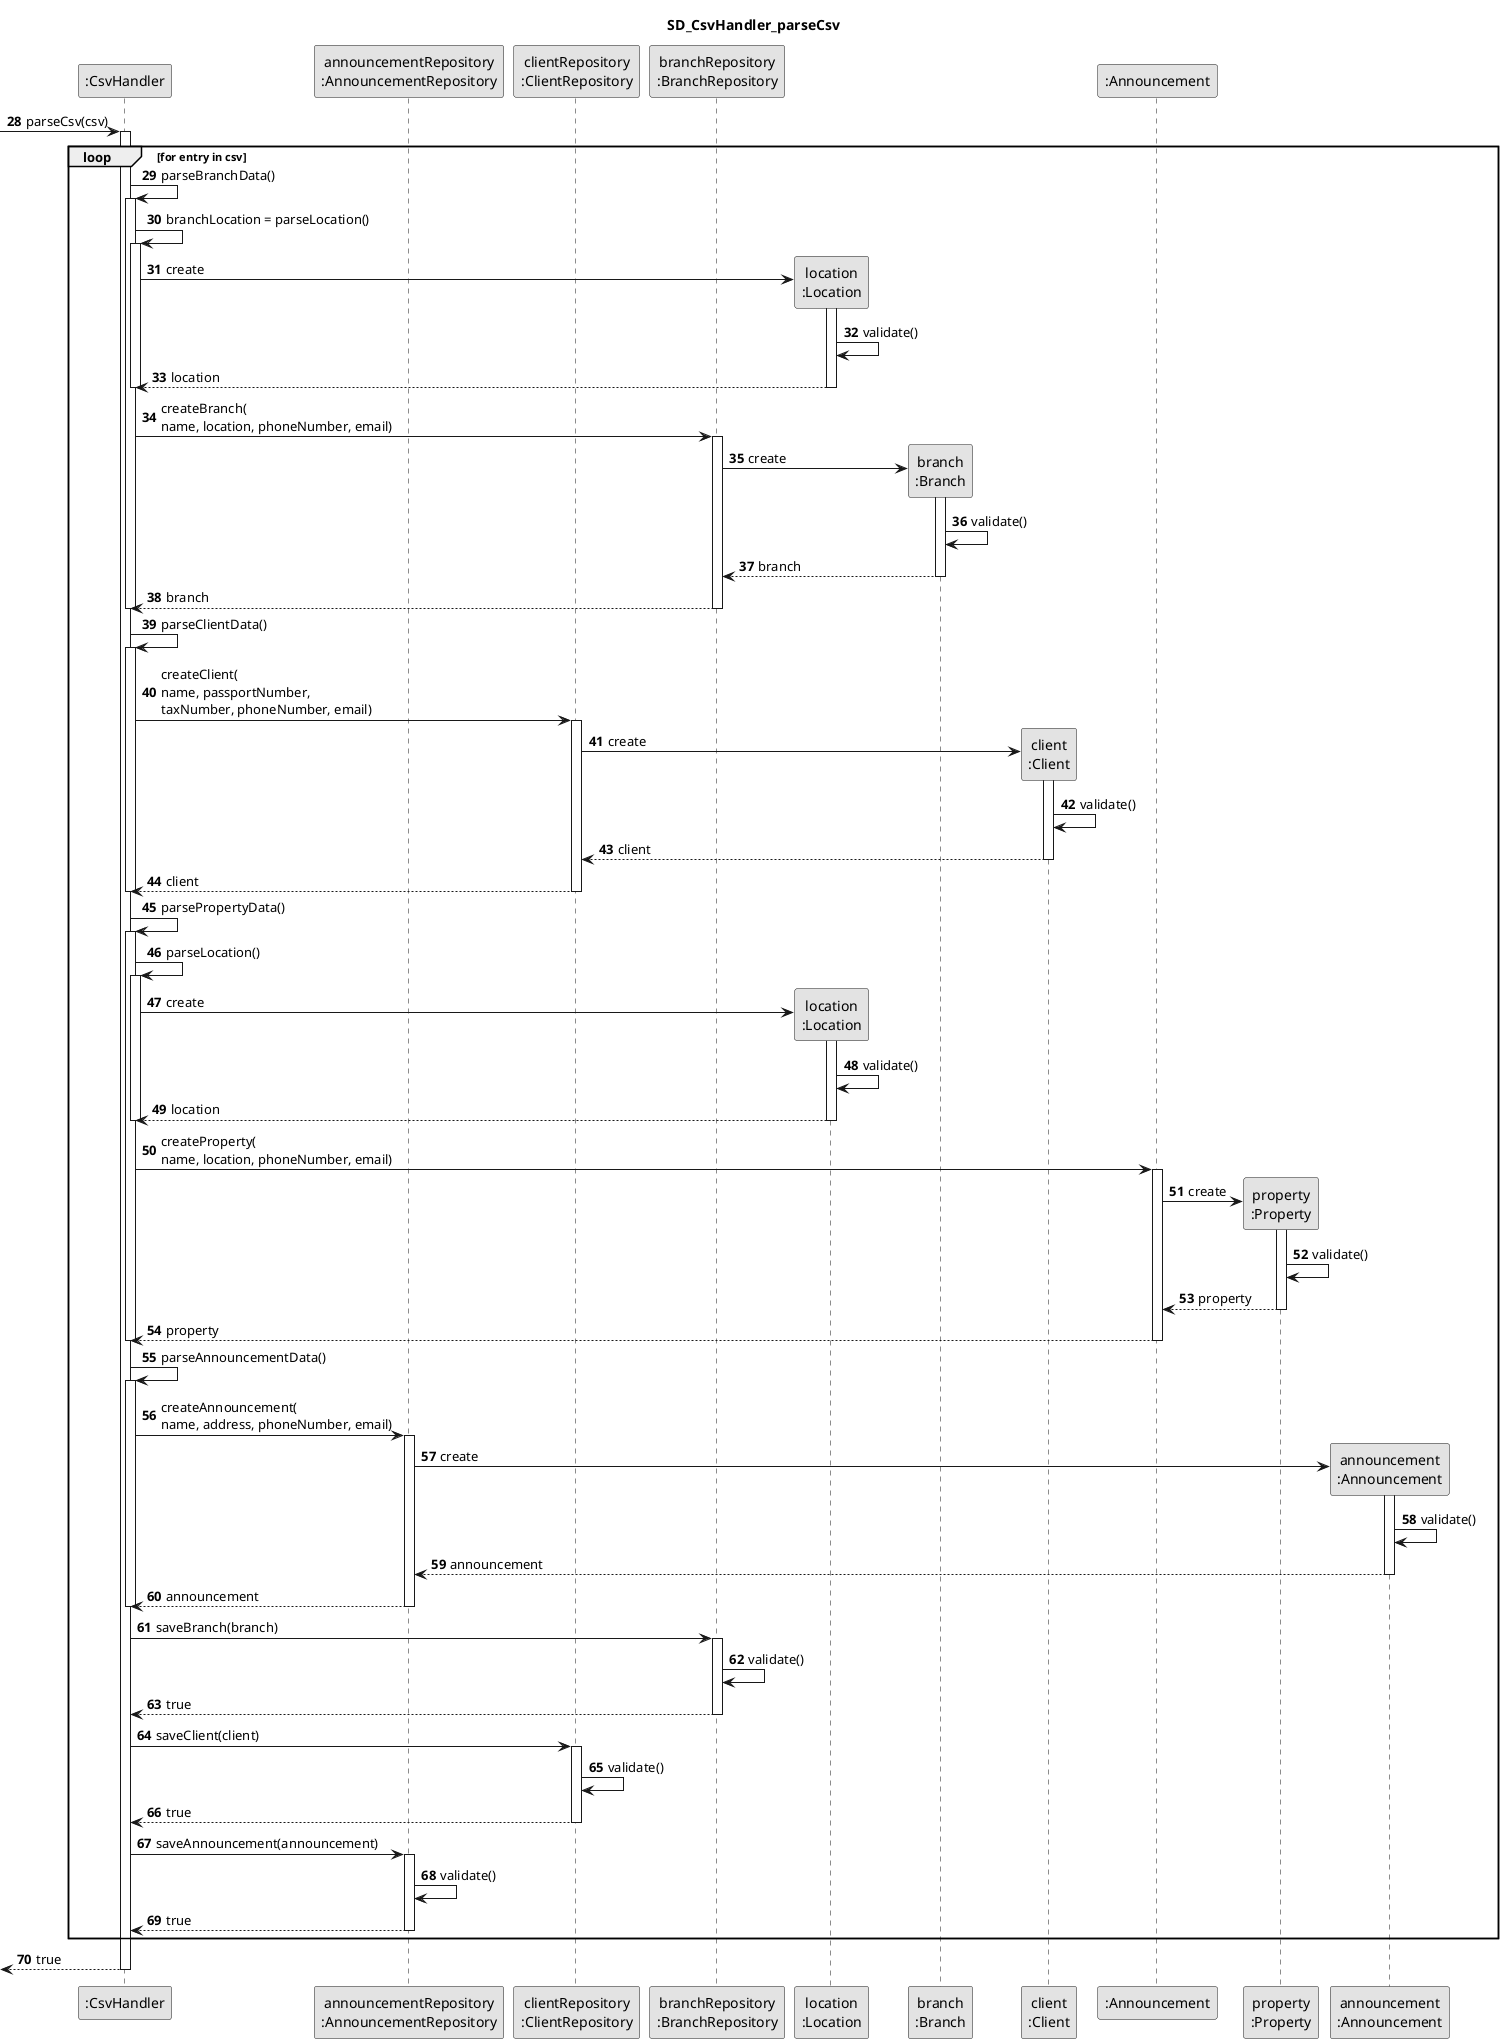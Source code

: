 @startuml
'https://plantuml.com/sequence-diagram

skinparam monochrome true
skinparam shadowing false
autonumber 28

Title SD_CsvHandler_parseCsv

participant ":CsvHandler" as ch
participant "announcementRepository\n:AnnouncementRepository" as AnnR
'participant "employeeRepository\n:EmployeeRepository" as EmpR'
participant "clientRepository\n:ClientRepository" as CliR
participant "branchRepository\n:BranchRepository" as BraR
'participant ":Employee" as Emp
'participant ":Announcement" as Ann
'participant ":Property" as Pro
participant "location\n:Location" as loc

-> ch: parseCsv(csv)

loop for entry in csv

    activate ch

    ch -> ch: parseBranchData()
    activate ch
    ch -> ch: branchLocation = parseLocation()
    activate ch
    ch -> loc**: create
    activate loc
    loc -> loc: validate()
    return location
    deactivate ch
    ch -> BraR: createBranch(\nname, location, phoneNumber, email)
        activate BraR
        BraR -> "branch\n:Branch"**: create
        activate "branch\n:Branch"
        "branch\n:Branch" -> "branch\n:Branch": validate()
        return branch
        return branch



    deactivate ch

    ch -> ch: parseClientData()
    activate ch
    'ch -> loc: create
    '    activate loc
    '    loc -> loc: validate()
    '    return location
    'deactivate ch
    ch -> CliR: createClient(\nname, passportNumber,\ntaxNumber, phoneNumber, email)
        activate CliR
        CliR -> "client\n:Client"**: create
        activate "client\n:Client"
        "client\n:Client" -> "client\n:Client": validate()
        return client
        return client
    deactivate ch

    ch -> ch: parsePropertyData()
    activate ch
    ch -> ch: parseLocation()
    activate ch
    ch -> loc**: create
            activate loc
            loc -> loc: validate()
            return location
            deactivate ch
    ch -> ":Announcement": createProperty(\nname, location, phoneNumber, email)
        activate ":Announcement"
        ":Announcement" -> "property\n:Property"**: create
        activate "property\n:Property"
        "property\n:Property" -> "property\n:Property": validate()
        return property
        return property
    deactivate ch

    ch -> ch: parseAnnouncementData()
    activate ch
    ch -> AnnR: createAnnouncement(\nname, address, phoneNumber, email)
        activate AnnR
        AnnR -> "announcement\n:Announcement"**: create
        activate "announcement\n:Announcement"
        "announcement\n:Announcement" -> "announcement\n:Announcement": validate()
        return announcement
        return announcement



    deactivate ch

    ch -> BraR: saveBranch(branch)
        activate BraR
        BraR -> BraR: validate()
        return true

    ch -> CliR: saveClient(client)
        activate CliR
        CliR -> CliR: validate()
        return true

    ch -> AnnR: saveAnnouncement(announcement)
        activate AnnR
        AnnR -> AnnR: validate()
        return true

end
return true
@enduml